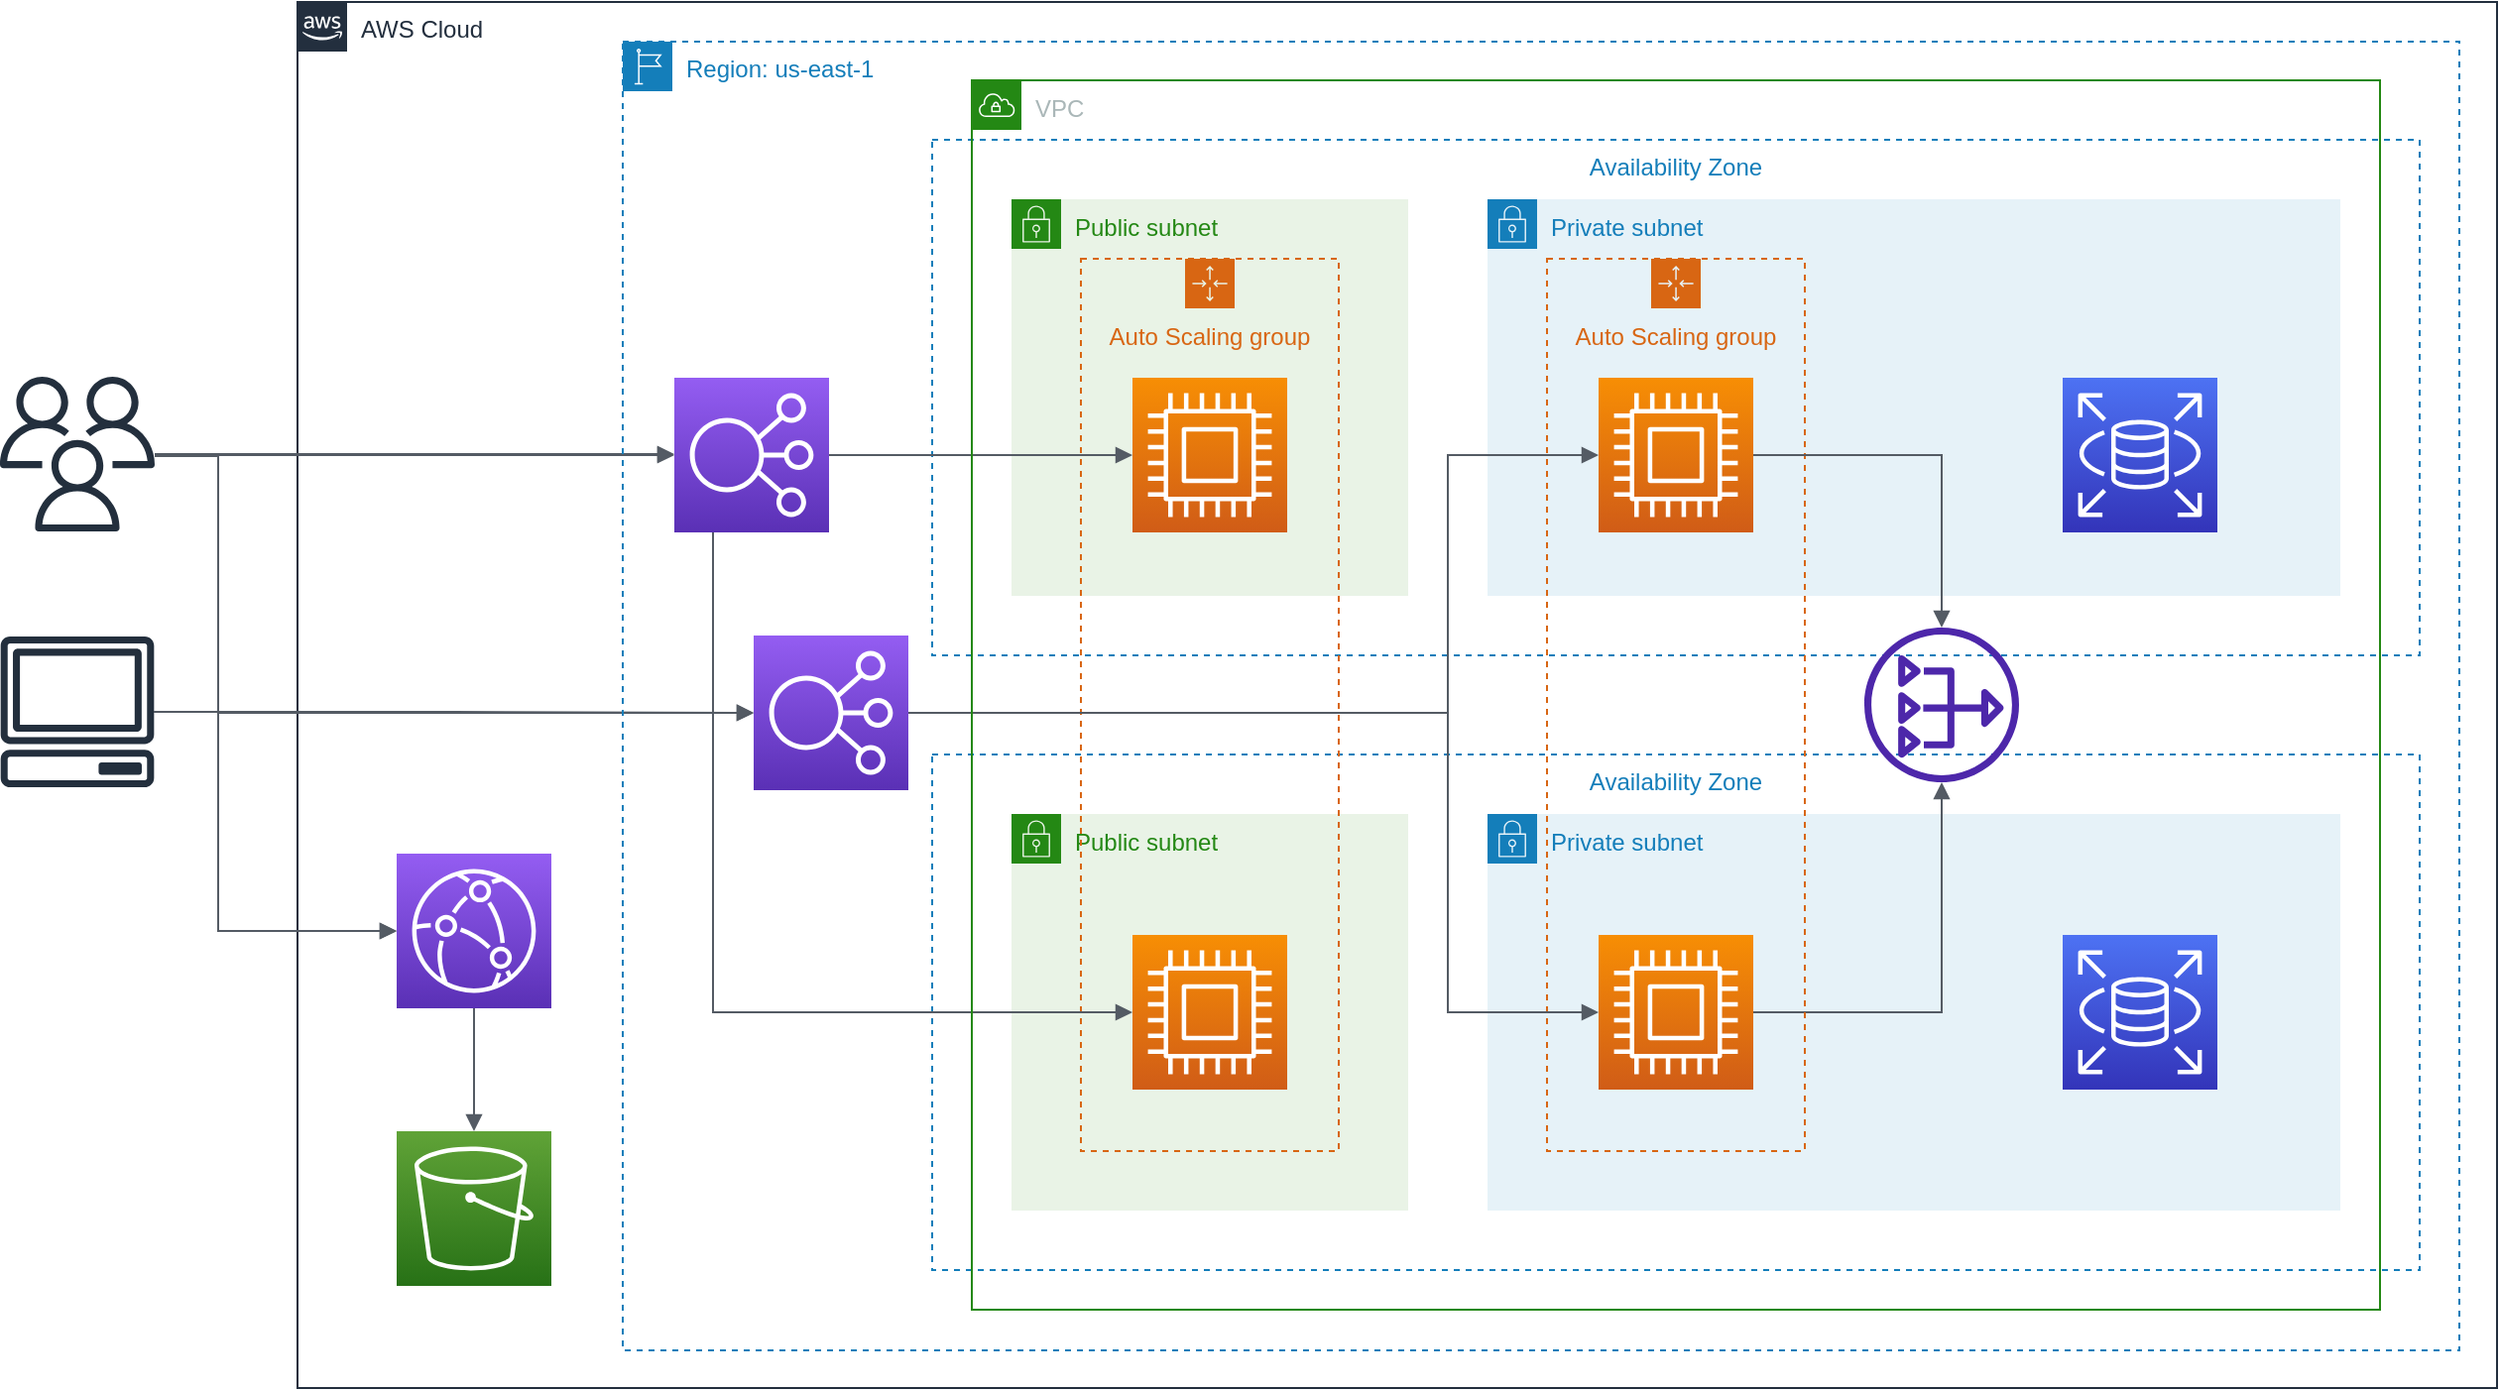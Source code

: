 <mxfile version="20.8.23" type="device"><diagram name="Page-1" id="WZrB9lIAzNhh37S6fosb"><mxGraphModel dx="2537" dy="899" grid="1" gridSize="10" guides="1" tooltips="1" connect="1" arrows="1" fold="1" page="1" pageScale="1" pageWidth="850" pageHeight="1100" math="0" shadow="0"><root><mxCell id="0"/><mxCell id="1" parent="0"/><mxCell id="o0jIitGOzya7J5Qr-R1L-84" value="AWS Cloud" style="points=[[0,0],[0.25,0],[0.5,0],[0.75,0],[1,0],[1,0.25],[1,0.5],[1,0.75],[1,1],[0.75,1],[0.5,1],[0.25,1],[0,1],[0,0.75],[0,0.5],[0,0.25]];outlineConnect=0;gradientColor=none;html=1;whiteSpace=wrap;fontSize=12;fontStyle=0;container=1;pointerEvents=0;collapsible=0;recursiveResize=0;shape=mxgraph.aws4.group;grIcon=mxgraph.aws4.group_aws_cloud_alt;strokeColor=#232F3E;fillColor=none;verticalAlign=top;align=left;spacingLeft=30;fontColor=#232F3E;dashed=0;" vertex="1" parent="1"><mxGeometry x="-140" y="171" width="1109" height="699" as="geometry"/></mxCell><mxCell id="o0jIitGOzya7J5Qr-R1L-89" style="edgeStyle=orthogonalEdgeStyle;rounded=0;orthogonalLoop=1;jettySize=auto;html=1;entryX=0;entryY=0.5;entryDx=0;entryDy=0;entryPerimeter=0;strokeColor=#545B64;startArrow=none;startFill=0;endArrow=block;endFill=1;" edge="1" parent="o0jIitGOzya7J5Qr-R1L-84" source="o0jIitGOzya7J5Qr-R1L-9" target="o0jIitGOzya7J5Qr-R1L-79"><mxGeometry relative="1" as="geometry"><Array as="points"><mxPoint x="-40" y="358"/><mxPoint x="-40" y="468"/></Array></mxGeometry></mxCell><mxCell id="o0jIitGOzya7J5Qr-R1L-90" style="edgeStyle=orthogonalEdgeStyle;rounded=0;orthogonalLoop=1;jettySize=auto;html=1;entryX=0;entryY=0.5;entryDx=0;entryDy=0;entryPerimeter=0;strokeColor=#545B64;startArrow=none;startFill=0;endArrow=block;endFill=1;" edge="1" parent="o0jIitGOzya7J5Qr-R1L-84" source="o0jIitGOzya7J5Qr-R1L-9" target="o0jIitGOzya7J5Qr-R1L-81"><mxGeometry relative="1" as="geometry"><Array as="points"><mxPoint x="-40" y="358"/><mxPoint x="-40" y="228"/></Array></mxGeometry></mxCell><mxCell id="o0jIitGOzya7J5Qr-R1L-9" value="" style="sketch=0;outlineConnect=0;fontColor=#232F3E;gradientColor=none;fillColor=#232F3D;strokeColor=none;dashed=0;verticalLabelPosition=bottom;verticalAlign=top;align=center;html=1;fontSize=12;fontStyle=0;aspect=fixed;pointerEvents=1;shape=mxgraph.aws4.client;" vertex="1" parent="o0jIitGOzya7J5Qr-R1L-84"><mxGeometry x="-150" y="320" width="78" height="76" as="geometry"/></mxCell><mxCell id="o0jIitGOzya7J5Qr-R1L-92" style="edgeStyle=orthogonalEdgeStyle;rounded=0;orthogonalLoop=1;jettySize=auto;html=1;strokeColor=#545B64;startArrow=none;startFill=0;endArrow=block;endFill=1;" edge="1" parent="o0jIitGOzya7J5Qr-R1L-84" source="o0jIitGOzya7J5Qr-R1L-10" target="o0jIitGOzya7J5Qr-R1L-81"><mxGeometry relative="1" as="geometry"><Array as="points"><mxPoint x="-40" y="229"/><mxPoint x="-40" y="228"/></Array></mxGeometry></mxCell><mxCell id="o0jIitGOzya7J5Qr-R1L-94" style="edgeStyle=orthogonalEdgeStyle;rounded=0;orthogonalLoop=1;jettySize=auto;html=1;entryX=0;entryY=0.5;entryDx=0;entryDy=0;entryPerimeter=0;strokeColor=#545B64;startArrow=none;startFill=0;endArrow=block;endFill=1;" edge="1" parent="o0jIitGOzya7J5Qr-R1L-84" source="o0jIitGOzya7J5Qr-R1L-10" target="o0jIitGOzya7J5Qr-R1L-79"><mxGeometry relative="1" as="geometry"><Array as="points"><mxPoint x="-40" y="228"/><mxPoint x="-40" y="468"/></Array></mxGeometry></mxCell><mxCell id="o0jIitGOzya7J5Qr-R1L-10" value="" style="sketch=0;outlineConnect=0;fontColor=#232F3E;gradientColor=none;fillColor=#232F3D;strokeColor=none;dashed=0;verticalLabelPosition=bottom;verticalAlign=top;align=center;html=1;fontSize=12;fontStyle=0;aspect=fixed;pointerEvents=1;shape=mxgraph.aws4.users;" vertex="1" parent="o0jIitGOzya7J5Qr-R1L-84"><mxGeometry x="-150" y="189" width="78" height="78" as="geometry"/></mxCell><mxCell id="o0jIitGOzya7J5Qr-R1L-51" value="Availability Zone" style="fillColor=none;strokeColor=#147EBA;dashed=1;verticalAlign=top;fontStyle=0;fontColor=#147EBA;" vertex="1" parent="o0jIitGOzya7J5Qr-R1L-84"><mxGeometry x="320" y="379.5" width="750" height="260" as="geometry"/></mxCell><mxCell id="o0jIitGOzya7J5Qr-R1L-52" value="" style="group" vertex="1" connectable="0" parent="o0jIitGOzya7J5Qr-R1L-84"><mxGeometry x="360" y="409.5" width="200" height="200" as="geometry"/></mxCell><mxCell id="o0jIitGOzya7J5Qr-R1L-53" value="Public subnet" style="points=[[0,0],[0.25,0],[0.5,0],[0.75,0],[1,0],[1,0.25],[1,0.5],[1,0.75],[1,1],[0.75,1],[0.5,1],[0.25,1],[0,1],[0,0.75],[0,0.5],[0,0.25]];outlineConnect=0;gradientColor=none;html=1;whiteSpace=wrap;fontSize=12;fontStyle=0;container=1;pointerEvents=0;collapsible=0;recursiveResize=0;shape=mxgraph.aws4.group;grIcon=mxgraph.aws4.group_security_group;grStroke=0;strokeColor=#248814;fillColor=#E9F3E6;verticalAlign=top;align=left;spacingLeft=30;fontColor=#248814;dashed=0;" vertex="1" parent="o0jIitGOzya7J5Qr-R1L-52"><mxGeometry width="200" height="200" as="geometry"/></mxCell><mxCell id="o0jIitGOzya7J5Qr-R1L-54" value="" style="sketch=0;points=[[0,0,0],[0.25,0,0],[0.5,0,0],[0.75,0,0],[1,0,0],[0,1,0],[0.25,1,0],[0.5,1,0],[0.75,1,0],[1,1,0],[0,0.25,0],[0,0.5,0],[0,0.75,0],[1,0.25,0],[1,0.5,0],[1,0.75,0]];outlineConnect=0;fontColor=#232F3E;gradientColor=#F78E04;gradientDirection=north;fillColor=#D05C17;strokeColor=#ffffff;dashed=0;verticalLabelPosition=bottom;verticalAlign=top;align=center;html=1;fontSize=12;fontStyle=0;aspect=fixed;shape=mxgraph.aws4.resourceIcon;resIcon=mxgraph.aws4.compute;" vertex="1" parent="o0jIitGOzya7J5Qr-R1L-52"><mxGeometry x="61" y="61" width="78" height="78" as="geometry"/></mxCell><mxCell id="o0jIitGOzya7J5Qr-R1L-57" value="Availability Zone" style="fillColor=none;strokeColor=#147EBA;dashed=1;verticalAlign=top;fontStyle=0;fontColor=#147EBA;" vertex="1" parent="o0jIitGOzya7J5Qr-R1L-84"><mxGeometry x="320" y="69.5" width="750" height="260" as="geometry"/></mxCell><mxCell id="o0jIitGOzya7J5Qr-R1L-58" value="Private subnet" style="points=[[0,0],[0.25,0],[0.5,0],[0.75,0],[1,0],[1,0.25],[1,0.5],[1,0.75],[1,1],[0.75,1],[0.5,1],[0.25,1],[0,1],[0,0.75],[0,0.5],[0,0.25]];outlineConnect=0;gradientColor=none;html=1;whiteSpace=wrap;fontSize=12;fontStyle=0;container=1;pointerEvents=0;collapsible=0;recursiveResize=0;shape=mxgraph.aws4.group;grIcon=mxgraph.aws4.group_security_group;grStroke=0;strokeColor=#147EBA;fillColor=#E6F2F8;verticalAlign=top;align=left;spacingLeft=30;fontColor=#147EBA;dashed=0;" vertex="1" parent="o0jIitGOzya7J5Qr-R1L-84"><mxGeometry x="600" y="99.5" width="430" height="200" as="geometry"/></mxCell><mxCell id="o0jIitGOzya7J5Qr-R1L-59" value="" style="sketch=0;points=[[0,0,0],[0.25,0,0],[0.5,0,0],[0.75,0,0],[1,0,0],[0,1,0],[0.25,1,0],[0.5,1,0],[0.75,1,0],[1,1,0],[0,0.25,0],[0,0.5,0],[0,0.75,0],[1,0.25,0],[1,0.5,0],[1,0.75,0]];outlineConnect=0;fontColor=#232F3E;gradientColor=#4D72F3;gradientDirection=north;fillColor=#3334B9;strokeColor=#ffffff;dashed=0;verticalLabelPosition=bottom;verticalAlign=top;align=center;html=1;fontSize=12;fontStyle=0;aspect=fixed;shape=mxgraph.aws4.resourceIcon;resIcon=mxgraph.aws4.rds;" vertex="1" parent="o0jIitGOzya7J5Qr-R1L-58"><mxGeometry x="290" y="90" width="78" height="78" as="geometry"/></mxCell><mxCell id="o0jIitGOzya7J5Qr-R1L-60" value="Public subnet" style="points=[[0,0],[0.25,0],[0.5,0],[0.75,0],[1,0],[1,0.25],[1,0.5],[1,0.75],[1,1],[0.75,1],[0.5,1],[0.25,1],[0,1],[0,0.75],[0,0.5],[0,0.25]];outlineConnect=0;gradientColor=none;html=1;whiteSpace=wrap;fontSize=12;fontStyle=0;container=1;pointerEvents=0;collapsible=0;recursiveResize=0;shape=mxgraph.aws4.group;grIcon=mxgraph.aws4.group_security_group;grStroke=0;strokeColor=#248814;fillColor=#E9F3E6;verticalAlign=top;align=left;spacingLeft=30;fontColor=#248814;dashed=0;" vertex="1" parent="o0jIitGOzya7J5Qr-R1L-84"><mxGeometry x="360" y="99.5" width="200" height="200" as="geometry"/></mxCell><mxCell id="o0jIitGOzya7J5Qr-R1L-61" value="Auto Scaling group" style="points=[[0,0],[0.25,0],[0.5,0],[0.75,0],[1,0],[1,0.25],[1,0.5],[1,0.75],[1,1],[0.75,1],[0.5,1],[0.25,1],[0,1],[0,0.75],[0,0.5],[0,0.25]];outlineConnect=0;gradientColor=none;html=1;whiteSpace=wrap;fontSize=12;fontStyle=0;container=1;pointerEvents=0;collapsible=0;recursiveResize=0;shape=mxgraph.aws4.groupCenter;grIcon=mxgraph.aws4.group_auto_scaling_group;grStroke=1;strokeColor=#D86613;fillColor=none;verticalAlign=top;align=center;fontColor=#D86613;dashed=1;spacingTop=25;" vertex="1" parent="o0jIitGOzya7J5Qr-R1L-60"><mxGeometry x="35" y="30" width="130" height="450" as="geometry"/></mxCell><mxCell id="o0jIitGOzya7J5Qr-R1L-62" value="" style="sketch=0;points=[[0,0,0],[0.25,0,0],[0.5,0,0],[0.75,0,0],[1,0,0],[0,1,0],[0.25,1,0],[0.5,1,0],[0.75,1,0],[1,1,0],[0,0.25,0],[0,0.5,0],[0,0.75,0],[1,0.25,0],[1,0.5,0],[1,0.75,0]];outlineConnect=0;fontColor=#232F3E;gradientColor=#F78E04;gradientDirection=north;fillColor=#D05C17;strokeColor=#ffffff;dashed=0;verticalLabelPosition=bottom;verticalAlign=top;align=center;html=1;fontSize=12;fontStyle=0;aspect=fixed;shape=mxgraph.aws4.resourceIcon;resIcon=mxgraph.aws4.compute;" vertex="1" parent="o0jIitGOzya7J5Qr-R1L-61"><mxGeometry x="26" y="60" width="78" height="78" as="geometry"/></mxCell><mxCell id="o0jIitGOzya7J5Qr-R1L-63" value="" style="sketch=0;outlineConnect=0;fontColor=#232F3E;gradientColor=none;fillColor=#4D27AA;strokeColor=none;dashed=0;verticalLabelPosition=bottom;verticalAlign=top;align=center;html=1;fontSize=12;fontStyle=0;aspect=fixed;pointerEvents=1;shape=mxgraph.aws4.nat_gateway;" vertex="1" parent="o0jIitGOzya7J5Qr-R1L-84"><mxGeometry x="790" y="315.5" width="78" height="78" as="geometry"/></mxCell><mxCell id="o0jIitGOzya7J5Qr-R1L-64" value="Private subnet" style="points=[[0,0],[0.25,0],[0.5,0],[0.75,0],[1,0],[1,0.25],[1,0.5],[1,0.75],[1,1],[0.75,1],[0.5,1],[0.25,1],[0,1],[0,0.75],[0,0.5],[0,0.25]];outlineConnect=0;gradientColor=none;html=1;whiteSpace=wrap;fontSize=12;fontStyle=0;container=1;pointerEvents=0;collapsible=0;recursiveResize=0;shape=mxgraph.aws4.group;grIcon=mxgraph.aws4.group_security_group;grStroke=0;strokeColor=#147EBA;fillColor=#E6F2F8;verticalAlign=top;align=left;spacingLeft=30;fontColor=#147EBA;dashed=0;" vertex="1" parent="o0jIitGOzya7J5Qr-R1L-84"><mxGeometry x="600" y="409.5" width="430" height="200" as="geometry"/></mxCell><mxCell id="o0jIitGOzya7J5Qr-R1L-65" value="" style="sketch=0;points=[[0,0,0],[0.25,0,0],[0.5,0,0],[0.75,0,0],[1,0,0],[0,1,0],[0.25,1,0],[0.5,1,0],[0.75,1,0],[1,1,0],[0,0.25,0],[0,0.5,0],[0,0.75,0],[1,0.25,0],[1,0.5,0],[1,0.75,0]];outlineConnect=0;fontColor=#232F3E;gradientColor=#4D72F3;gradientDirection=north;fillColor=#3334B9;strokeColor=#ffffff;dashed=0;verticalLabelPosition=bottom;verticalAlign=top;align=center;html=1;fontSize=12;fontStyle=0;aspect=fixed;shape=mxgraph.aws4.resourceIcon;resIcon=mxgraph.aws4.rds;" vertex="1" parent="o0jIitGOzya7J5Qr-R1L-64"><mxGeometry x="290" y="61" width="78" height="78" as="geometry"/></mxCell><mxCell id="o0jIitGOzya7J5Qr-R1L-66" style="edgeStyle=orthogonalEdgeStyle;rounded=0;orthogonalLoop=1;jettySize=auto;html=1;exitX=1;exitY=0.5;exitDx=0;exitDy=0;exitPerimeter=0;strokeColor=#545B64;endArrow=block;endFill=1;" edge="1" source="o0jIitGOzya7J5Qr-R1L-68" target="o0jIitGOzya7J5Qr-R1L-63" parent="o0jIitGOzya7J5Qr-R1L-84"><mxGeometry relative="1" as="geometry"/></mxCell><mxCell id="o0jIitGOzya7J5Qr-R1L-68" value="" style="sketch=0;points=[[0,0,0],[0.25,0,0],[0.5,0,0],[0.75,0,0],[1,0,0],[0,1,0],[0.25,1,0],[0.5,1,0],[0.75,1,0],[1,1,0],[0,0.25,0],[0,0.5,0],[0,0.75,0],[1,0.25,0],[1,0.5,0],[1,0.75,0]];outlineConnect=0;fontColor=#232F3E;gradientColor=#F78E04;gradientDirection=north;fillColor=#D05C17;strokeColor=#ffffff;dashed=0;verticalLabelPosition=bottom;verticalAlign=top;align=center;html=1;fontSize=12;fontStyle=0;aspect=fixed;shape=mxgraph.aws4.resourceIcon;resIcon=mxgraph.aws4.compute;" vertex="1" parent="o0jIitGOzya7J5Qr-R1L-84"><mxGeometry x="656" y="470.5" width="78" height="78" as="geometry"/></mxCell><mxCell id="o0jIitGOzya7J5Qr-R1L-69" value="Auto Scaling group" style="points=[[0,0],[0.25,0],[0.5,0],[0.75,0],[1,0],[1,0.25],[1,0.5],[1,0.75],[1,1],[0.75,1],[0.5,1],[0.25,1],[0,1],[0,0.75],[0,0.5],[0,0.25]];outlineConnect=0;gradientColor=none;html=1;whiteSpace=wrap;fontSize=12;fontStyle=0;container=1;pointerEvents=0;collapsible=0;recursiveResize=0;shape=mxgraph.aws4.groupCenter;grIcon=mxgraph.aws4.group_auto_scaling_group;grStroke=1;strokeColor=#D86613;fillColor=none;verticalAlign=top;align=center;fontColor=#D86613;dashed=1;spacingTop=25;" vertex="1" parent="o0jIitGOzya7J5Qr-R1L-84"><mxGeometry x="630" y="129.5" width="130" height="450" as="geometry"/></mxCell><mxCell id="o0jIitGOzya7J5Qr-R1L-70" value="" style="sketch=0;points=[[0,0,0],[0.25,0,0],[0.5,0,0],[0.75,0,0],[1,0,0],[0,1,0],[0.25,1,0],[0.5,1,0],[0.75,1,0],[1,1,0],[0,0.25,0],[0,0.5,0],[0,0.75,0],[1,0.25,0],[1,0.5,0],[1,0.75,0]];outlineConnect=0;fontColor=#232F3E;gradientColor=#F78E04;gradientDirection=north;fillColor=#D05C17;strokeColor=#ffffff;dashed=0;verticalLabelPosition=bottom;verticalAlign=top;align=center;html=1;fontSize=12;fontStyle=0;aspect=fixed;shape=mxgraph.aws4.resourceIcon;resIcon=mxgraph.aws4.compute;" vertex="1" parent="o0jIitGOzya7J5Qr-R1L-69"><mxGeometry x="26" y="60" width="78" height="78" as="geometry"/></mxCell><mxCell id="o0jIitGOzya7J5Qr-R1L-71" style="edgeStyle=orthogonalEdgeStyle;rounded=0;orthogonalLoop=1;jettySize=auto;html=1;exitX=0.25;exitY=1;exitDx=0;exitDy=0;exitPerimeter=0;entryX=0;entryY=0.5;entryDx=0;entryDy=0;entryPerimeter=0;strokeColor=#545B64;endArrow=block;endFill=1;" edge="1" source="o0jIitGOzya7J5Qr-R1L-81" target="o0jIitGOzya7J5Qr-R1L-54" parent="o0jIitGOzya7J5Qr-R1L-84"><mxGeometry relative="1" as="geometry"><mxPoint x="229.5" y="267.5" as="sourcePoint"/></mxGeometry></mxCell><mxCell id="o0jIitGOzya7J5Qr-R1L-72" value="" style="edgeStyle=orthogonalEdgeStyle;html=1;endArrow=block;elbow=vertical;startArrow=none;endFill=1;strokeColor=#545B64;rounded=0;exitX=1;exitY=0.5;exitDx=0;exitDy=0;exitPerimeter=0;" edge="1" source="o0jIitGOzya7J5Qr-R1L-81" target="o0jIitGOzya7J5Qr-R1L-62" parent="o0jIitGOzya7J5Qr-R1L-84"><mxGeometry width="100" relative="1" as="geometry"><mxPoint x="288" y="228.5" as="sourcePoint"/><mxPoint x="640" y="339.5" as="targetPoint"/></mxGeometry></mxCell><mxCell id="o0jIitGOzya7J5Qr-R1L-73" style="edgeStyle=orthogonalEdgeStyle;rounded=0;orthogonalLoop=1;jettySize=auto;html=1;entryX=0;entryY=0.5;entryDx=0;entryDy=0;entryPerimeter=0;strokeColor=#545B64;endArrow=block;endFill=1;" edge="1" source="o0jIitGOzya7J5Qr-R1L-75" target="o0jIitGOzya7J5Qr-R1L-70" parent="o0jIitGOzya7J5Qr-R1L-84"><mxGeometry relative="1" as="geometry"><Array as="points"><mxPoint x="580" y="358.5"/><mxPoint x="580" y="228.5"/></Array></mxGeometry></mxCell><mxCell id="o0jIitGOzya7J5Qr-R1L-74" style="edgeStyle=orthogonalEdgeStyle;rounded=0;orthogonalLoop=1;jettySize=auto;html=1;exitX=1;exitY=0.5;exitDx=0;exitDy=0;exitPerimeter=0;entryX=0;entryY=0.5;entryDx=0;entryDy=0;entryPerimeter=0;strokeColor=#545B64;endArrow=block;endFill=1;" edge="1" source="o0jIitGOzya7J5Qr-R1L-75" target="o0jIitGOzya7J5Qr-R1L-68" parent="o0jIitGOzya7J5Qr-R1L-84"><mxGeometry relative="1" as="geometry"><Array as="points"><mxPoint x="580" y="358.5"/><mxPoint x="580" y="509.5"/></Array></mxGeometry></mxCell><mxCell id="o0jIitGOzya7J5Qr-R1L-75" value="" style="sketch=0;points=[[0,0,0],[0.25,0,0],[0.5,0,0],[0.75,0,0],[1,0,0],[0,1,0],[0.25,1,0],[0.5,1,0],[0.75,1,0],[1,1,0],[0,0.25,0],[0,0.5,0],[0,0.75,0],[1,0.25,0],[1,0.5,0],[1,0.75,0]];outlineConnect=0;fontColor=#232F3E;gradientColor=#945DF2;gradientDirection=north;fillColor=#5A30B5;strokeColor=#ffffff;dashed=0;verticalLabelPosition=bottom;verticalAlign=top;align=center;html=1;fontSize=12;fontStyle=0;aspect=fixed;shape=mxgraph.aws4.resourceIcon;resIcon=mxgraph.aws4.elastic_load_balancing;" vertex="1" parent="o0jIitGOzya7J5Qr-R1L-84"><mxGeometry x="230" y="319.5" width="78" height="78" as="geometry"/></mxCell><mxCell id="o0jIitGOzya7J5Qr-R1L-91" style="edgeStyle=orthogonalEdgeStyle;rounded=0;orthogonalLoop=1;jettySize=auto;html=1;strokeColor=#545B64;startArrow=none;startFill=0;endArrow=block;endFill=1;" edge="1" parent="o0jIitGOzya7J5Qr-R1L-84" source="o0jIitGOzya7J5Qr-R1L-9" target="o0jIitGOzya7J5Qr-R1L-75"><mxGeometry relative="1" as="geometry"/></mxCell><mxCell id="o0jIitGOzya7J5Qr-R1L-76" style="edgeStyle=orthogonalEdgeStyle;rounded=0;orthogonalLoop=1;jettySize=auto;html=1;strokeColor=#545B64;endArrow=block;endFill=1;" edge="1" source="o0jIitGOzya7J5Qr-R1L-70" target="o0jIitGOzya7J5Qr-R1L-63" parent="o0jIitGOzya7J5Qr-R1L-84"><mxGeometry relative="1" as="geometry"/></mxCell><mxCell id="o0jIitGOzya7J5Qr-R1L-77" value="VPC" style="points=[[0,0],[0.25,0],[0.5,0],[0.75,0],[1,0],[1,0.25],[1,0.5],[1,0.75],[1,1],[0.75,1],[0.5,1],[0.25,1],[0,1],[0,0.75],[0,0.5],[0,0.25]];outlineConnect=0;gradientColor=none;html=1;whiteSpace=wrap;fontSize=12;fontStyle=0;container=1;pointerEvents=0;collapsible=0;recursiveResize=0;shape=mxgraph.aws4.group;grIcon=mxgraph.aws4.group_vpc;strokeColor=#248814;fillColor=none;verticalAlign=top;align=left;spacingLeft=30;fontColor=#AAB7B8;dashed=0;" vertex="1" parent="o0jIitGOzya7J5Qr-R1L-84"><mxGeometry x="340" y="39.5" width="710" height="620" as="geometry"/></mxCell><mxCell id="o0jIitGOzya7J5Qr-R1L-93" style="edgeStyle=orthogonalEdgeStyle;rounded=0;orthogonalLoop=1;jettySize=auto;html=1;entryX=0;entryY=0.5;entryDx=0;entryDy=0;entryPerimeter=0;strokeColor=#545B64;startArrow=none;startFill=0;endArrow=block;endFill=1;" edge="1" parent="o0jIitGOzya7J5Qr-R1L-84" source="o0jIitGOzya7J5Qr-R1L-10" target="o0jIitGOzya7J5Qr-R1L-75"><mxGeometry relative="1" as="geometry"><Array as="points"><mxPoint x="-40" y="229"/><mxPoint x="-40" y="358"/></Array></mxGeometry></mxCell><mxCell id="o0jIitGOzya7J5Qr-R1L-80" value="" style="sketch=0;points=[[0,0,0],[0.25,0,0],[0.5,0,0],[0.75,0,0],[1,0,0],[0,1,0],[0.25,1,0],[0.5,1,0],[0.75,1,0],[1,1,0],[0,0.25,0],[0,0.5,0],[0,0.75,0],[1,0.25,0],[1,0.5,0],[1,0.75,0]];outlineConnect=0;fontColor=#232F3E;gradientColor=#60A337;gradientDirection=north;fillColor=#277116;strokeColor=#ffffff;dashed=0;verticalLabelPosition=bottom;verticalAlign=top;align=center;html=1;fontSize=12;fontStyle=0;aspect=fixed;shape=mxgraph.aws4.resourceIcon;resIcon=mxgraph.aws4.s3;" vertex="1" parent="o0jIitGOzya7J5Qr-R1L-84"><mxGeometry x="50" y="569.5" width="78" height="78" as="geometry"/></mxCell><mxCell id="o0jIitGOzya7J5Qr-R1L-85" style="edgeStyle=orthogonalEdgeStyle;rounded=0;orthogonalLoop=1;jettySize=auto;html=1;exitX=0.5;exitY=1;exitDx=0;exitDy=0;exitPerimeter=0;entryX=0.5;entryY=0;entryDx=0;entryDy=0;entryPerimeter=0;strokeColor=#545B64;startArrow=none;startFill=0;endArrow=block;endFill=1;" edge="1" parent="o0jIitGOzya7J5Qr-R1L-84" source="o0jIitGOzya7J5Qr-R1L-79" target="o0jIitGOzya7J5Qr-R1L-80"><mxGeometry relative="1" as="geometry"/></mxCell><mxCell id="o0jIitGOzya7J5Qr-R1L-79" value="" style="sketch=0;points=[[0,0,0],[0.25,0,0],[0.5,0,0],[0.75,0,0],[1,0,0],[0,1,0],[0.25,1,0],[0.5,1,0],[0.75,1,0],[1,1,0],[0,0.25,0],[0,0.5,0],[0,0.75,0],[1,0.25,0],[1,0.5,0],[1,0.75,0]];outlineConnect=0;fontColor=#232F3E;gradientColor=#945DF2;gradientDirection=north;fillColor=#5A30B5;strokeColor=#ffffff;dashed=0;verticalLabelPosition=bottom;verticalAlign=top;align=center;html=1;fontSize=12;fontStyle=0;aspect=fixed;shape=mxgraph.aws4.resourceIcon;resIcon=mxgraph.aws4.cloudfront;" vertex="1" parent="o0jIitGOzya7J5Qr-R1L-84"><mxGeometry x="50" y="429.5" width="78" height="78" as="geometry"/></mxCell><mxCell id="o0jIitGOzya7J5Qr-R1L-81" value="" style="sketch=0;points=[[0,0,0],[0.25,0,0],[0.5,0,0],[0.75,0,0],[1,0,0],[0,1,0],[0.25,1,0],[0.5,1,0],[0.75,1,0],[1,1,0],[0,0.25,0],[0,0.5,0],[0,0.75,0],[1,0.25,0],[1,0.5,0],[1,0.75,0]];outlineConnect=0;fontColor=#232F3E;gradientColor=#945DF2;gradientDirection=north;fillColor=#5A30B5;strokeColor=#ffffff;dashed=0;verticalLabelPosition=bottom;verticalAlign=top;align=center;html=1;fontSize=12;fontStyle=0;aspect=fixed;shape=mxgraph.aws4.resourceIcon;resIcon=mxgraph.aws4.elastic_load_balancing;" vertex="1" parent="o0jIitGOzya7J5Qr-R1L-84"><mxGeometry x="190" y="189.5" width="78" height="78" as="geometry"/></mxCell><mxCell id="o0jIitGOzya7J5Qr-R1L-96" value="Region:&amp;nbsp;us-east-1" style="points=[[0,0],[0.25,0],[0.5,0],[0.75,0],[1,0],[1,0.25],[1,0.5],[1,0.75],[1,1],[0.75,1],[0.5,1],[0.25,1],[0,1],[0,0.75],[0,0.5],[0,0.25]];outlineConnect=0;gradientColor=none;html=1;whiteSpace=wrap;fontSize=12;fontStyle=0;container=1;pointerEvents=0;collapsible=0;recursiveResize=0;shape=mxgraph.aws4.group;grIcon=mxgraph.aws4.group_region;strokeColor=#147EBA;fillColor=none;verticalAlign=top;align=left;spacingLeft=30;fontColor=#147EBA;dashed=1;" vertex="1" parent="o0jIitGOzya7J5Qr-R1L-84"><mxGeometry x="164" y="20" width="926" height="660" as="geometry"/></mxCell></root></mxGraphModel></diagram></mxfile>